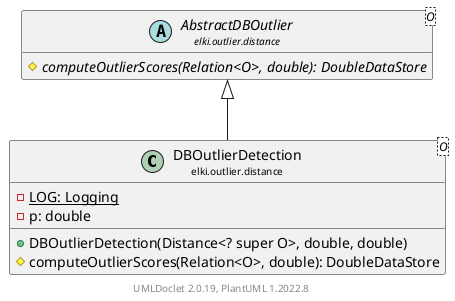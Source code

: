 @startuml
    remove .*\.(Instance|Par|Parameterizer|Factory)$
    set namespaceSeparator none
    hide empty fields
    hide empty methods

    class "<size:14>DBOutlierDetection\n<size:10>elki.outlier.distance" as elki.outlier.distance.DBOutlierDetection<O> [[DBOutlierDetection.html]] {
        {static} -LOG: Logging
        -p: double
        +DBOutlierDetection(Distance<? super O>, double, double)
        #computeOutlierScores(Relation<O>, double): DoubleDataStore
    }

    abstract class "<size:14>AbstractDBOutlier\n<size:10>elki.outlier.distance" as elki.outlier.distance.AbstractDBOutlier<O> [[AbstractDBOutlier.html]] {
        {abstract} #computeOutlierScores(Relation<O>, double): DoubleDataStore
    }
    class "<size:14>DBOutlierDetection.Par\n<size:10>elki.outlier.distance" as elki.outlier.distance.DBOutlierDetection.Par<O> [[DBOutlierDetection.Par.html]]

    elki.outlier.distance.AbstractDBOutlier <|-- elki.outlier.distance.DBOutlierDetection
    elki.outlier.distance.DBOutlierDetection +-- elki.outlier.distance.DBOutlierDetection.Par

    center footer UMLDoclet 2.0.19, PlantUML 1.2022.8
@enduml
